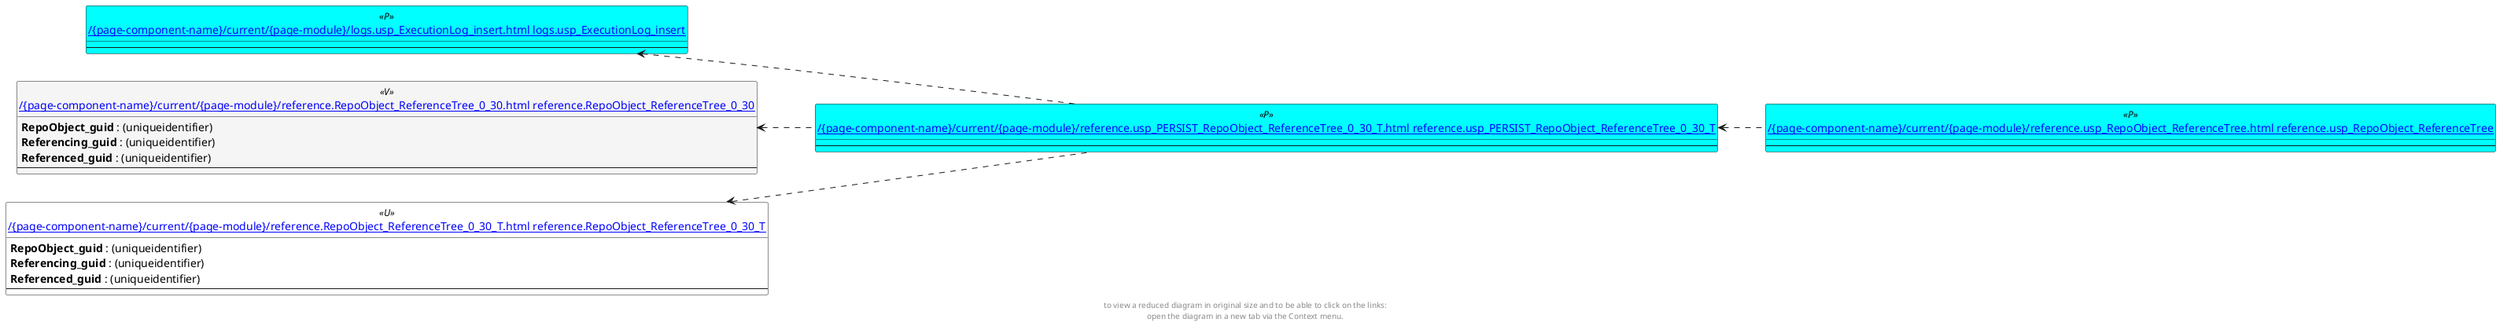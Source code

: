 @startuml
left to right direction
'top to bottom direction
hide circle
'avoide "." issues:
set namespaceSeparator none


skinparam class {
  BackgroundColor White
  BackgroundColor<<FN>> Yellow
  BackgroundColor<<FS>> Yellow
  BackgroundColor<<FT>> LightGray
  BackgroundColor<<IF>> Yellow
  BackgroundColor<<IS>> Yellow
  BackgroundColor<<P>> Aqua
  BackgroundColor<<PC>> Aqua
  BackgroundColor<<SN>> Yellow
  BackgroundColor<<SO>> SlateBlue
  BackgroundColor<<TF>> LightGray
  BackgroundColor<<TR>> Tomato
  BackgroundColor<<U>> White
  BackgroundColor<<V>> WhiteSmoke
  BackgroundColor<<X>> Aqua
}


entity "[[{site-url}/{page-component-name}/current/{page-module}/logs.usp_ExecutionLog_insert.html logs.usp_ExecutionLog_insert]]" as logs.usp_ExecutionLog_insert << P >> {
  --
}

entity "[[{site-url}/{page-component-name}/current/{page-module}/reference.RepoObject_ReferenceTree_0_30.html reference.RepoObject_ReferenceTree_0_30]]" as reference.RepoObject_ReferenceTree_0_30 << V >> {
  **RepoObject_guid** : (uniqueidentifier)
  **Referencing_guid** : (uniqueidentifier)
  **Referenced_guid** : (uniqueidentifier)
  --
}

entity "[[{site-url}/{page-component-name}/current/{page-module}/reference.RepoObject_ReferenceTree_0_30_T.html reference.RepoObject_ReferenceTree_0_30_T]]" as reference.RepoObject_ReferenceTree_0_30_T << U >> {
  **RepoObject_guid** : (uniqueidentifier)
  **Referencing_guid** : (uniqueidentifier)
  **Referenced_guid** : (uniqueidentifier)
  --
}

entity "[[{site-url}/{page-component-name}/current/{page-module}/reference.usp_PERSIST_RepoObject_ReferenceTree_0_30_T.html reference.usp_PERSIST_RepoObject_ReferenceTree_0_30_T]]" as reference.usp_PERSIST_RepoObject_ReferenceTree_0_30_T << P >> {
  --
}

entity "[[{site-url}/{page-component-name}/current/{page-module}/reference.usp_RepoObject_ReferenceTree.html reference.usp_RepoObject_ReferenceTree]]" as reference.usp_RepoObject_ReferenceTree << P >> {
  --
}

logs.usp_ExecutionLog_insert <.. reference.usp_PERSIST_RepoObject_ReferenceTree_0_30_T
reference.RepoObject_ReferenceTree_0_30 <.. reference.usp_PERSIST_RepoObject_ReferenceTree_0_30_T
reference.RepoObject_ReferenceTree_0_30_T <.. reference.usp_PERSIST_RepoObject_ReferenceTree_0_30_T
reference.usp_PERSIST_RepoObject_ReferenceTree_0_30_T <.. reference.usp_RepoObject_ReferenceTree
footer
to view a reduced diagram in original size and to be able to click on the links:
open the diagram in a new tab via the Context menu.
end footer

@enduml

